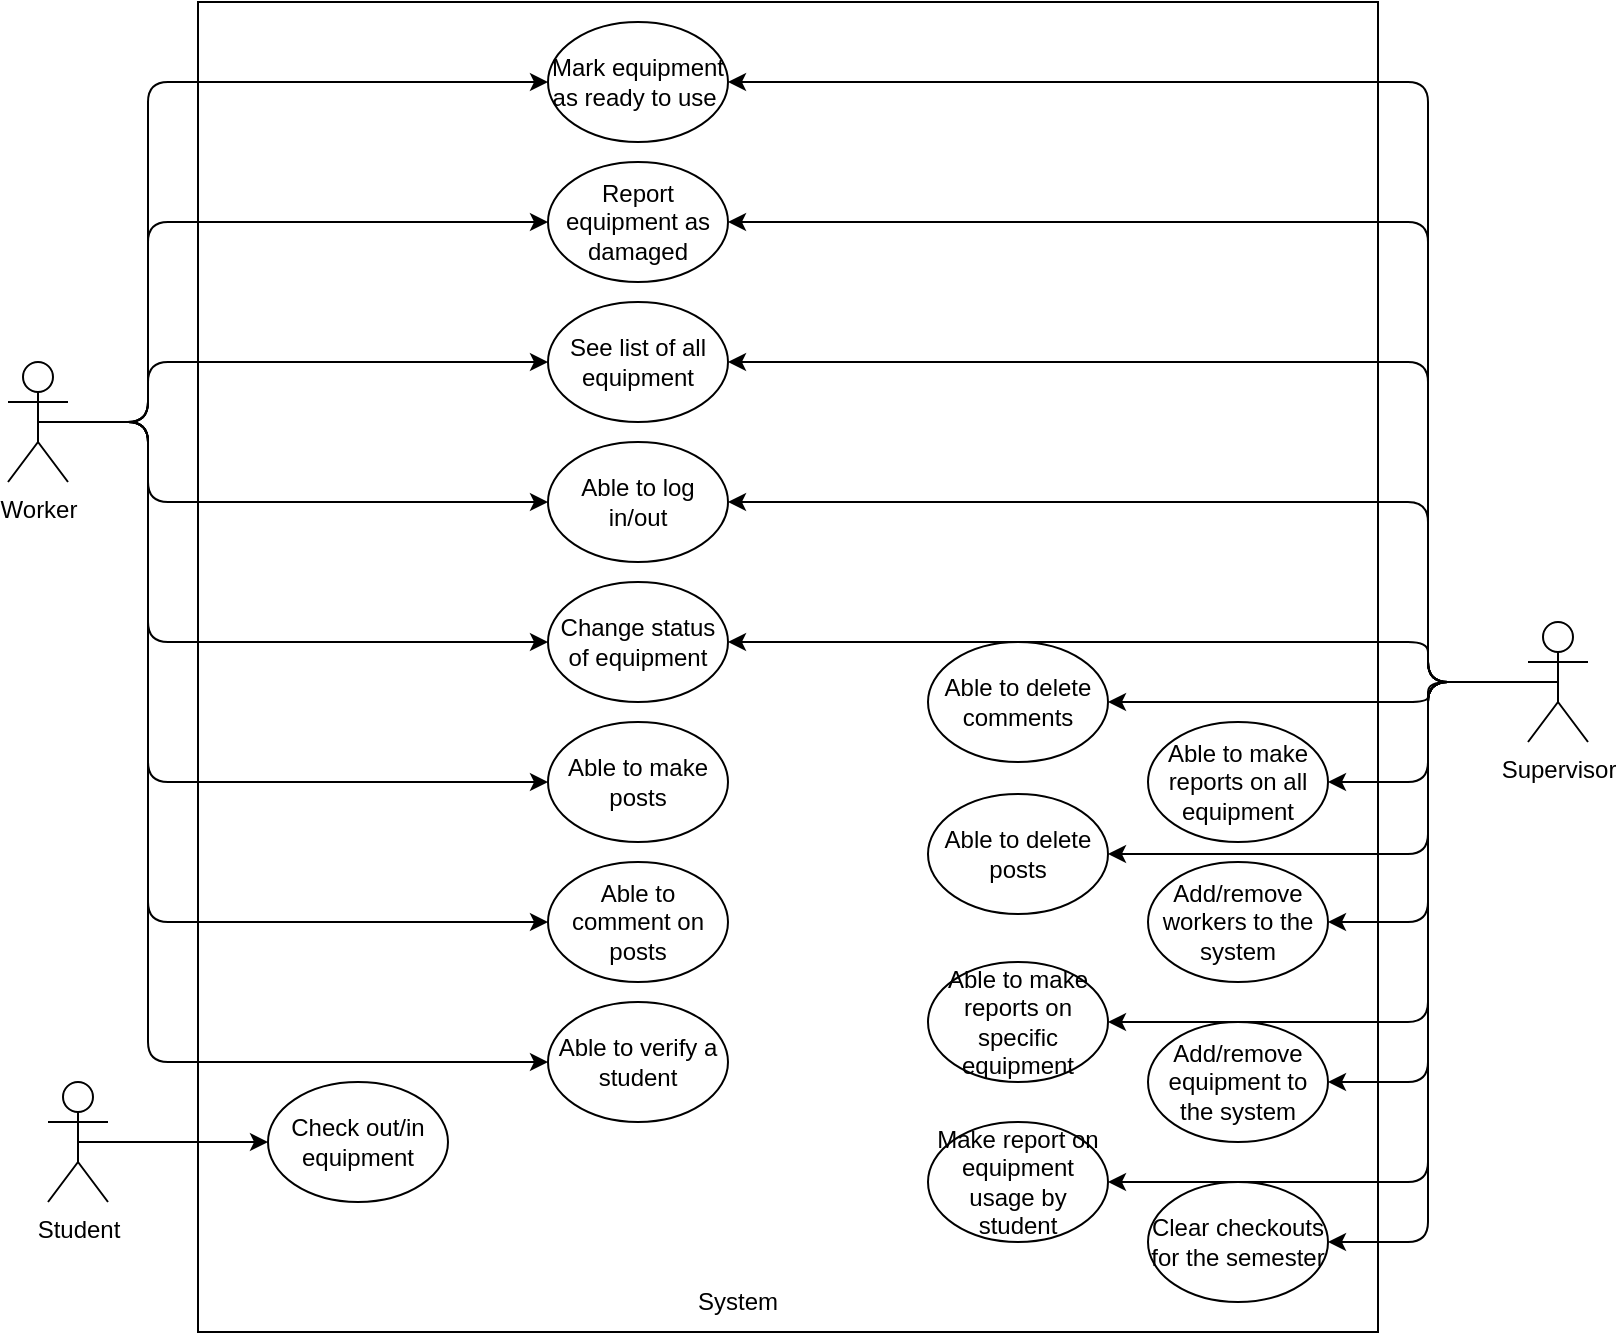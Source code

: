<mxfile version="14.6.6" type="device"><diagram id="pqoLmHJvbYPpUHAn1Zia" name="Page-1"><mxGraphModel dx="868" dy="486" grid="1" gridSize="10" guides="1" tooltips="1" connect="1" arrows="1" fold="1" page="1" pageScale="1" pageWidth="850" pageHeight="1100" math="0" shadow="0"><root><mxCell id="0"/><mxCell id="1" parent="0"/><mxCell id="itSC66hsBNetoZVheIVE-6" value="" style="rounded=0;whiteSpace=wrap;html=1;rotation=90;" parent="1" vertex="1"><mxGeometry x="97.5" y="127.5" width="665" height="590" as="geometry"/></mxCell><mxCell id="itSC66hsBNetoZVheIVE-1" value="Supervisor" style="shape=umlActor;verticalLabelPosition=bottom;verticalAlign=top;html=1;outlineConnect=0;align=center;labelPosition=center;" parent="1" vertex="1"><mxGeometry x="800" y="400" width="30" height="60" as="geometry"/></mxCell><mxCell id="itSC66hsBNetoZVheIVE-2" value="Worker" style="shape=umlActor;verticalLabelPosition=bottom;verticalAlign=top;html=1;outlineConnect=0;" parent="1" vertex="1"><mxGeometry x="40" y="270" width="30" height="60" as="geometry"/></mxCell><mxCell id="itSC66hsBNetoZVheIVE-3" value="Student" style="shape=umlActor;verticalLabelPosition=bottom;verticalAlign=top;html=1;outlineConnect=0;labelPosition=center;align=center;" parent="1" vertex="1"><mxGeometry x="60" y="630" width="30" height="60" as="geometry"/></mxCell><mxCell id="BtrdzsreEPpzz_cK-5KI-1" value="Check out/in equipment" style="ellipse;whiteSpace=wrap;html=1;" parent="1" vertex="1"><mxGeometry x="170" y="630" width="90" height="60" as="geometry"/></mxCell><mxCell id="BtrdzsreEPpzz_cK-5KI-3" value="Mark equipment as ready to use&amp;nbsp;" style="ellipse;whiteSpace=wrap;html=1;" parent="1" vertex="1"><mxGeometry x="310" y="100" width="90" height="60" as="geometry"/></mxCell><mxCell id="BtrdzsreEPpzz_cK-5KI-4" value="Report equipment as damaged" style="ellipse;whiteSpace=wrap;html=1;" parent="1" vertex="1"><mxGeometry x="310" y="170" width="90" height="60" as="geometry"/></mxCell><mxCell id="BtrdzsreEPpzz_cK-5KI-5" value="See list of all equipment" style="ellipse;whiteSpace=wrap;html=1;" parent="1" vertex="1"><mxGeometry x="310" y="240" width="90" height="60" as="geometry"/></mxCell><mxCell id="BtrdzsreEPpzz_cK-5KI-6" value="Able to log in/out" style="ellipse;whiteSpace=wrap;html=1;" parent="1" vertex="1"><mxGeometry x="310" y="310" width="90" height="60" as="geometry"/></mxCell><mxCell id="BtrdzsreEPpzz_cK-5KI-9" value="Change status of equipment" style="ellipse;whiteSpace=wrap;html=1;" parent="1" vertex="1"><mxGeometry x="310" y="380" width="90" height="60" as="geometry"/></mxCell><mxCell id="BtrdzsreEPpzz_cK-5KI-11" value="Add/remove workers to the system" style="ellipse;whiteSpace=wrap;html=1;" parent="1" vertex="1"><mxGeometry x="610" y="520" width="90" height="60" as="geometry"/></mxCell><mxCell id="BtrdzsreEPpzz_cK-5KI-13" value="Clear checkouts for the semester" style="ellipse;whiteSpace=wrap;html=1;" parent="1" vertex="1"><mxGeometry x="610" y="680" width="90" height="60" as="geometry"/></mxCell><mxCell id="SyUxPBuPF8SafXvgD79T-1" value="" style="endArrow=classic;html=1;fontSize=15;exitX=0.5;exitY=0.5;exitDx=0;exitDy=0;exitPerimeter=0;entryX=1;entryY=0.5;entryDx=0;entryDy=0;startArrow=none;edgeStyle=orthogonalEdgeStyle;" parent="1" source="itSC66hsBNetoZVheIVE-1" target="BtrdzsreEPpzz_cK-5KI-13" edge="1"><mxGeometry width="50" height="50" relative="1" as="geometry"><mxPoint x="600" y="550" as="sourcePoint"/><mxPoint x="500" y="550" as="targetPoint"/></mxGeometry></mxCell><mxCell id="SyUxPBuPF8SafXvgD79T-3" value="" style="endArrow=classic;html=1;fontSize=15;entryX=1;entryY=0.5;entryDx=0;entryDy=0;exitX=0.5;exitY=0.5;exitDx=0;exitDy=0;exitPerimeter=0;endFill=1;edgeStyle=orthogonalEdgeStyle;rounded=1;" parent="1" source="itSC66hsBNetoZVheIVE-1" target="BtrdzsreEPpzz_cK-5KI-11" edge="1"><mxGeometry width="50" height="50" relative="1" as="geometry"><mxPoint x="580" y="390" as="sourcePoint"/><mxPoint x="620" y="340" as="targetPoint"/></mxGeometry></mxCell><mxCell id="SyUxPBuPF8SafXvgD79T-4" value="" style="endArrow=classic;html=1;fontSize=15;entryX=1;entryY=0.5;entryDx=0;entryDy=0;exitX=0.5;exitY=0.5;exitDx=0;exitDy=0;exitPerimeter=0;edgeStyle=orthogonalEdgeStyle;" parent="1" source="itSC66hsBNetoZVheIVE-1" target="BtrdzsreEPpzz_cK-5KI-9" edge="1"><mxGeometry width="50" height="50" relative="1" as="geometry"><mxPoint x="590" y="280" as="sourcePoint"/><mxPoint x="640" y="230" as="targetPoint"/><Array as="points"><mxPoint x="750" y="430"/><mxPoint x="750" y="410"/></Array></mxGeometry></mxCell><mxCell id="SyUxPBuPF8SafXvgD79T-5" value="" style="endArrow=classic;html=1;fontSize=15;entryX=1;entryY=0.5;entryDx=0;entryDy=0;exitX=0.5;exitY=0.5;exitDx=0;exitDy=0;exitPerimeter=0;edgeStyle=orthogonalEdgeStyle;" parent="1" source="itSC66hsBNetoZVheIVE-1" target="BtrdzsreEPpzz_cK-5KI-6" edge="1"><mxGeometry width="50" height="50" relative="1" as="geometry"><mxPoint x="560" y="200" as="sourcePoint"/><mxPoint x="610" y="150" as="targetPoint"/><Array as="points"><mxPoint x="750" y="430"/><mxPoint x="750" y="340"/></Array></mxGeometry></mxCell><mxCell id="SyUxPBuPF8SafXvgD79T-7" value="" style="endArrow=classic;html=1;fontSize=15;entryX=1;entryY=0.5;entryDx=0;entryDy=0;exitX=0.5;exitY=0.5;exitDx=0;exitDy=0;exitPerimeter=0;edgeStyle=orthogonalEdgeStyle;" parent="1" source="itSC66hsBNetoZVheIVE-1" target="BtrdzsreEPpzz_cK-5KI-5" edge="1"><mxGeometry width="50" height="50" relative="1" as="geometry"><mxPoint x="560" y="270" as="sourcePoint"/><mxPoint x="610" y="220" as="targetPoint"/><Array as="points"><mxPoint x="750" y="430"/><mxPoint x="750" y="270"/></Array></mxGeometry></mxCell><mxCell id="SyUxPBuPF8SafXvgD79T-8" value="" style="endArrow=classic;html=1;fontSize=15;entryX=1;entryY=0.5;entryDx=0;entryDy=0;exitX=0.5;exitY=0.5;exitDx=0;exitDy=0;exitPerimeter=0;edgeStyle=orthogonalEdgeStyle;" parent="1" source="itSC66hsBNetoZVheIVE-1" target="BtrdzsreEPpzz_cK-5KI-4" edge="1"><mxGeometry width="50" height="50" relative="1" as="geometry"><mxPoint x="620" y="220" as="sourcePoint"/><mxPoint x="670" y="170" as="targetPoint"/><Array as="points"><mxPoint x="750" y="430"/><mxPoint x="750" y="200"/></Array></mxGeometry></mxCell><mxCell id="SyUxPBuPF8SafXvgD79T-9" value="" style="endArrow=classic;html=1;fontSize=15;entryX=1;entryY=0.5;entryDx=0;entryDy=0;exitX=0.5;exitY=0.5;exitDx=0;exitDy=0;exitPerimeter=0;edgeStyle=orthogonalEdgeStyle;" parent="1" source="itSC66hsBNetoZVheIVE-1" target="BtrdzsreEPpzz_cK-5KI-3" edge="1"><mxGeometry width="50" height="50" relative="1" as="geometry"><mxPoint x="680" y="170" as="sourcePoint"/><mxPoint x="730" y="120" as="targetPoint"/><Array as="points"><mxPoint x="750" y="430"/><mxPoint x="750" y="130"/></Array></mxGeometry></mxCell><mxCell id="SyUxPBuPF8SafXvgD79T-10" value="" style="endArrow=classic;html=1;fontSize=15;entryX=0;entryY=0.5;entryDx=0;entryDy=0;exitX=0.5;exitY=0.5;exitDx=0;exitDy=0;exitPerimeter=0;edgeStyle=orthogonalEdgeStyle;" parent="1" source="itSC66hsBNetoZVheIVE-2" target="BtrdzsreEPpzz_cK-5KI-9" edge="1"><mxGeometry width="50" height="50" relative="1" as="geometry"><mxPoint x="230" y="360" as="sourcePoint"/><mxPoint x="270" y="410" as="targetPoint"/><Array as="points"><mxPoint x="110" y="300"/><mxPoint x="110" y="410"/></Array></mxGeometry></mxCell><mxCell id="SyUxPBuPF8SafXvgD79T-11" value="" style="endArrow=classic;html=1;fontSize=15;entryX=0;entryY=0.5;entryDx=0;entryDy=0;exitX=0.5;exitY=0.5;exitDx=0;exitDy=0;exitPerimeter=0;edgeStyle=orthogonalEdgeStyle;" parent="1" source="itSC66hsBNetoZVheIVE-2" target="BtrdzsreEPpzz_cK-5KI-6" edge="1"><mxGeometry width="50" height="50" relative="1" as="geometry"><mxPoint x="40" y="250" as="sourcePoint"/><mxPoint x="100" y="260" as="targetPoint"/><Array as="points"><mxPoint x="110" y="300"/><mxPoint x="110" y="340"/></Array></mxGeometry></mxCell><mxCell id="SyUxPBuPF8SafXvgD79T-12" value="" style="endArrow=classic;html=1;fontSize=15;entryX=0;entryY=0.5;entryDx=0;entryDy=0;exitX=0.5;exitY=0.5;exitDx=0;exitDy=0;exitPerimeter=0;edgeStyle=orthogonalEdgeStyle;" parent="1" source="itSC66hsBNetoZVheIVE-2" target="BtrdzsreEPpzz_cK-5KI-5" edge="1"><mxGeometry width="50" height="50" relative="1" as="geometry"><mxPoint x="40" y="210" as="sourcePoint"/><mxPoint x="90" y="160" as="targetPoint"/><Array as="points"><mxPoint x="110" y="300"/><mxPoint x="110" y="270"/></Array></mxGeometry></mxCell><mxCell id="SyUxPBuPF8SafXvgD79T-13" value="" style="endArrow=classic;html=1;fontSize=15;entryX=0;entryY=0.5;entryDx=0;entryDy=0;exitX=0.5;exitY=0.5;exitDx=0;exitDy=0;exitPerimeter=0;edgeStyle=orthogonalEdgeStyle;" parent="1" source="itSC66hsBNetoZVheIVE-2" target="BtrdzsreEPpzz_cK-5KI-4" edge="1"><mxGeometry width="50" height="50" relative="1" as="geometry"><mxPoint x="40" y="150" as="sourcePoint"/><mxPoint x="90" y="100" as="targetPoint"/><Array as="points"><mxPoint x="110" y="300"/><mxPoint x="110" y="200"/></Array></mxGeometry></mxCell><mxCell id="SyUxPBuPF8SafXvgD79T-14" value="" style="endArrow=classic;html=1;fontSize=15;entryX=0;entryY=0.5;entryDx=0;entryDy=0;exitX=0.5;exitY=0.5;exitDx=0;exitDy=0;exitPerimeter=0;edgeStyle=orthogonalEdgeStyle;" parent="1" source="itSC66hsBNetoZVheIVE-2" target="BtrdzsreEPpzz_cK-5KI-3" edge="1"><mxGeometry width="50" height="50" relative="1" as="geometry"><mxPoint x="60" y="80" as="sourcePoint"/><mxPoint x="110" y="30" as="targetPoint"/><Array as="points"><mxPoint x="110" y="300"/><mxPoint x="110" y="130"/></Array></mxGeometry></mxCell><mxCell id="SyUxPBuPF8SafXvgD79T-16" value="" style="endArrow=classic;html=1;fontSize=15;entryX=0;entryY=0.5;entryDx=0;entryDy=0;exitX=0.5;exitY=0.5;exitDx=0;exitDy=0;exitPerimeter=0;" parent="1" source="itSC66hsBNetoZVheIVE-3" target="BtrdzsreEPpzz_cK-5KI-1" edge="1"><mxGeometry width="50" height="50" relative="1" as="geometry"><mxPoint x="60" y="480" as="sourcePoint"/><mxPoint x="110" y="430" as="targetPoint"/></mxGeometry></mxCell><mxCell id="HVClWNqeCF7yb3IA-krf-2" value="Able to comment on posts" style="ellipse;whiteSpace=wrap;html=1;" vertex="1" parent="1"><mxGeometry x="310" y="520" width="90" height="60" as="geometry"/></mxCell><mxCell id="HVClWNqeCF7yb3IA-krf-3" value="Able to make posts" style="ellipse;whiteSpace=wrap;html=1;" vertex="1" parent="1"><mxGeometry x="310" y="450" width="90" height="60" as="geometry"/></mxCell><mxCell id="HVClWNqeCF7yb3IA-krf-4" value="Able to delete comments" style="ellipse;whiteSpace=wrap;html=1;" vertex="1" parent="1"><mxGeometry x="500" y="410" width="90" height="60" as="geometry"/></mxCell><mxCell id="HVClWNqeCF7yb3IA-krf-5" value="Able to delete posts" style="ellipse;whiteSpace=wrap;html=1;" vertex="1" parent="1"><mxGeometry x="500" y="486" width="90" height="60" as="geometry"/></mxCell><mxCell id="HVClWNqeCF7yb3IA-krf-6" value="Able to make reports on specific equipment" style="ellipse;whiteSpace=wrap;html=1;" vertex="1" parent="1"><mxGeometry x="500" y="570" width="90" height="60" as="geometry"/></mxCell><mxCell id="HVClWNqeCF7yb3IA-krf-7" value="Able to make reports on all equipment" style="ellipse;whiteSpace=wrap;html=1;" vertex="1" parent="1"><mxGeometry x="610" y="450" width="90" height="60" as="geometry"/></mxCell><mxCell id="HVClWNqeCF7yb3IA-krf-8" value="Make report on equipment usage by student" style="ellipse;whiteSpace=wrap;html=1;" vertex="1" parent="1"><mxGeometry x="500" y="650" width="90" height="60" as="geometry"/></mxCell><mxCell id="HVClWNqeCF7yb3IA-krf-9" value="System" style="text;html=1;strokeColor=none;fillColor=none;align=center;verticalAlign=middle;whiteSpace=wrap;rounded=0;" vertex="1" parent="1"><mxGeometry x="385" y="730" width="40" height="20" as="geometry"/></mxCell><mxCell id="BtrdzsreEPpzz_cK-5KI-12" value="Add/remove equipment to the system" style="ellipse;whiteSpace=wrap;html=1;" parent="1" vertex="1"><mxGeometry x="610" y="600" width="90" height="60" as="geometry"/></mxCell><mxCell id="HVClWNqeCF7yb3IA-krf-10" value="" style="endArrow=classic;html=1;fontSize=15;exitX=0.5;exitY=0.5;exitDx=0;exitDy=0;exitPerimeter=0;entryX=1;entryY=0.5;entryDx=0;entryDy=0;edgeStyle=orthogonalEdgeStyle;endFill=1;" edge="1" parent="1" source="itSC66hsBNetoZVheIVE-1" target="BtrdzsreEPpzz_cK-5KI-12"><mxGeometry width="50" height="50" relative="1" as="geometry"><mxPoint x="805" y="380" as="sourcePoint"/><mxPoint x="420" y="650" as="targetPoint"/></mxGeometry></mxCell><mxCell id="HVClWNqeCF7yb3IA-krf-11" value="Able to verify a student" style="ellipse;whiteSpace=wrap;html=1;" vertex="1" parent="1"><mxGeometry x="310" y="590" width="90" height="60" as="geometry"/></mxCell><mxCell id="HVClWNqeCF7yb3IA-krf-12" value="" style="endArrow=classic;html=1;fontSize=15;exitX=0.5;exitY=0.5;exitDx=0;exitDy=0;exitPerimeter=0;entryX=1;entryY=0.5;entryDx=0;entryDy=0;edgeStyle=orthogonalEdgeStyle;endFill=1;" edge="1" parent="1" source="itSC66hsBNetoZVheIVE-1" target="HVClWNqeCF7yb3IA-krf-4"><mxGeometry width="50" height="50" relative="1" as="geometry"><mxPoint x="895" y="610" as="sourcePoint"/><mxPoint x="780" y="810" as="targetPoint"/><Array as="points"><mxPoint x="750" y="430"/><mxPoint x="750" y="440"/></Array></mxGeometry></mxCell><mxCell id="HVClWNqeCF7yb3IA-krf-13" value="" style="endArrow=classic;html=1;fontSize=15;exitX=0.5;exitY=0.5;exitDx=0;exitDy=0;exitPerimeter=0;entryX=1;entryY=0.5;entryDx=0;entryDy=0;edgeStyle=orthogonalEdgeStyle;endFill=1;" edge="1" parent="1" source="itSC66hsBNetoZVheIVE-1" target="HVClWNqeCF7yb3IA-krf-5"><mxGeometry width="50" height="50" relative="1" as="geometry"><mxPoint x="835" y="450" as="sourcePoint"/><mxPoint x="720" y="650" as="targetPoint"/><Array as="points"><mxPoint x="750" y="430"/><mxPoint x="750" y="516"/></Array></mxGeometry></mxCell><mxCell id="HVClWNqeCF7yb3IA-krf-14" value="" style="endArrow=classic;html=1;fontSize=15;exitX=0.5;exitY=0.5;exitDx=0;exitDy=0;exitPerimeter=0;entryX=1;entryY=0.5;entryDx=0;entryDy=0;edgeStyle=orthogonalEdgeStyle;endFill=1;" edge="1" parent="1" source="itSC66hsBNetoZVheIVE-1" target="HVClWNqeCF7yb3IA-krf-6"><mxGeometry width="50" height="50" relative="1" as="geometry"><mxPoint x="845" y="460" as="sourcePoint"/><mxPoint x="730" y="660" as="targetPoint"/><Array as="points"><mxPoint x="750" y="430"/><mxPoint x="750" y="600"/></Array></mxGeometry></mxCell><mxCell id="HVClWNqeCF7yb3IA-krf-15" value="" style="endArrow=classic;html=1;fontSize=15;exitX=0.5;exitY=0.5;exitDx=0;exitDy=0;exitPerimeter=0;entryX=1;entryY=0.5;entryDx=0;entryDy=0;edgeStyle=orthogonalEdgeStyle;endFill=1;" edge="1" parent="1" source="itSC66hsBNetoZVheIVE-1" target="HVClWNqeCF7yb3IA-krf-8"><mxGeometry width="50" height="50" relative="1" as="geometry"><mxPoint x="855" y="470" as="sourcePoint"/><mxPoint x="740" y="670" as="targetPoint"/><Array as="points"><mxPoint x="750" y="430"/><mxPoint x="750" y="680"/></Array></mxGeometry></mxCell><mxCell id="HVClWNqeCF7yb3IA-krf-16" value="" style="endArrow=classic;html=1;fontSize=15;entryX=0;entryY=0.5;entryDx=0;entryDy=0;exitX=0.5;exitY=0.5;exitDx=0;exitDy=0;exitPerimeter=0;edgeStyle=orthogonalEdgeStyle;" edge="1" parent="1" source="itSC66hsBNetoZVheIVE-2" target="HVClWNqeCF7yb3IA-krf-11"><mxGeometry width="50" height="50" relative="1" as="geometry"><mxPoint x="-157.5" y="270" as="sourcePoint"/><mxPoint x="97.5" y="380" as="targetPoint"/><Array as="points"><mxPoint x="110" y="300"/><mxPoint x="110" y="620"/></Array></mxGeometry></mxCell><mxCell id="HVClWNqeCF7yb3IA-krf-17" value="" style="endArrow=classic;html=1;fontSize=15;entryX=0;entryY=0.5;entryDx=0;entryDy=0;exitX=0.5;exitY=0.5;exitDx=0;exitDy=0;exitPerimeter=0;edgeStyle=orthogonalEdgeStyle;" edge="1" parent="1" source="itSC66hsBNetoZVheIVE-2" target="HVClWNqeCF7yb3IA-krf-2"><mxGeometry width="50" height="50" relative="1" as="geometry"><mxPoint y="440" as="sourcePoint"/><mxPoint x="255" y="550" as="targetPoint"/><Array as="points"><mxPoint x="110" y="300"/><mxPoint x="110" y="550"/></Array></mxGeometry></mxCell><mxCell id="HVClWNqeCF7yb3IA-krf-18" value="" style="endArrow=classic;html=1;fontSize=15;entryX=0;entryY=0.5;entryDx=0;entryDy=0;exitX=0.5;exitY=0.5;exitDx=0;exitDy=0;exitPerimeter=0;edgeStyle=orthogonalEdgeStyle;" edge="1" parent="1" source="itSC66hsBNetoZVheIVE-2" target="HVClWNqeCF7yb3IA-krf-3"><mxGeometry width="50" height="50" relative="1" as="geometry"><mxPoint x="40" y="470" as="sourcePoint"/><mxPoint x="295" y="580" as="targetPoint"/><Array as="points"><mxPoint x="110" y="300"/><mxPoint x="110" y="480"/></Array></mxGeometry></mxCell><mxCell id="HVClWNqeCF7yb3IA-krf-19" value="" style="endArrow=classic;html=1;fontSize=15;exitX=0.5;exitY=0.5;exitDx=0;exitDy=0;exitPerimeter=0;entryX=1;entryY=0.5;entryDx=0;entryDy=0;edgeStyle=orthogonalEdgeStyle;endFill=1;" edge="1" parent="1" source="itSC66hsBNetoZVheIVE-1" target="HVClWNqeCF7yb3IA-krf-7"><mxGeometry width="50" height="50" relative="1" as="geometry"><mxPoint x="825" y="440" as="sourcePoint"/><mxPoint x="600" y="450" as="targetPoint"/><Array as="points"><mxPoint x="750" y="430"/><mxPoint x="750" y="480"/></Array></mxGeometry></mxCell></root></mxGraphModel></diagram></mxfile>